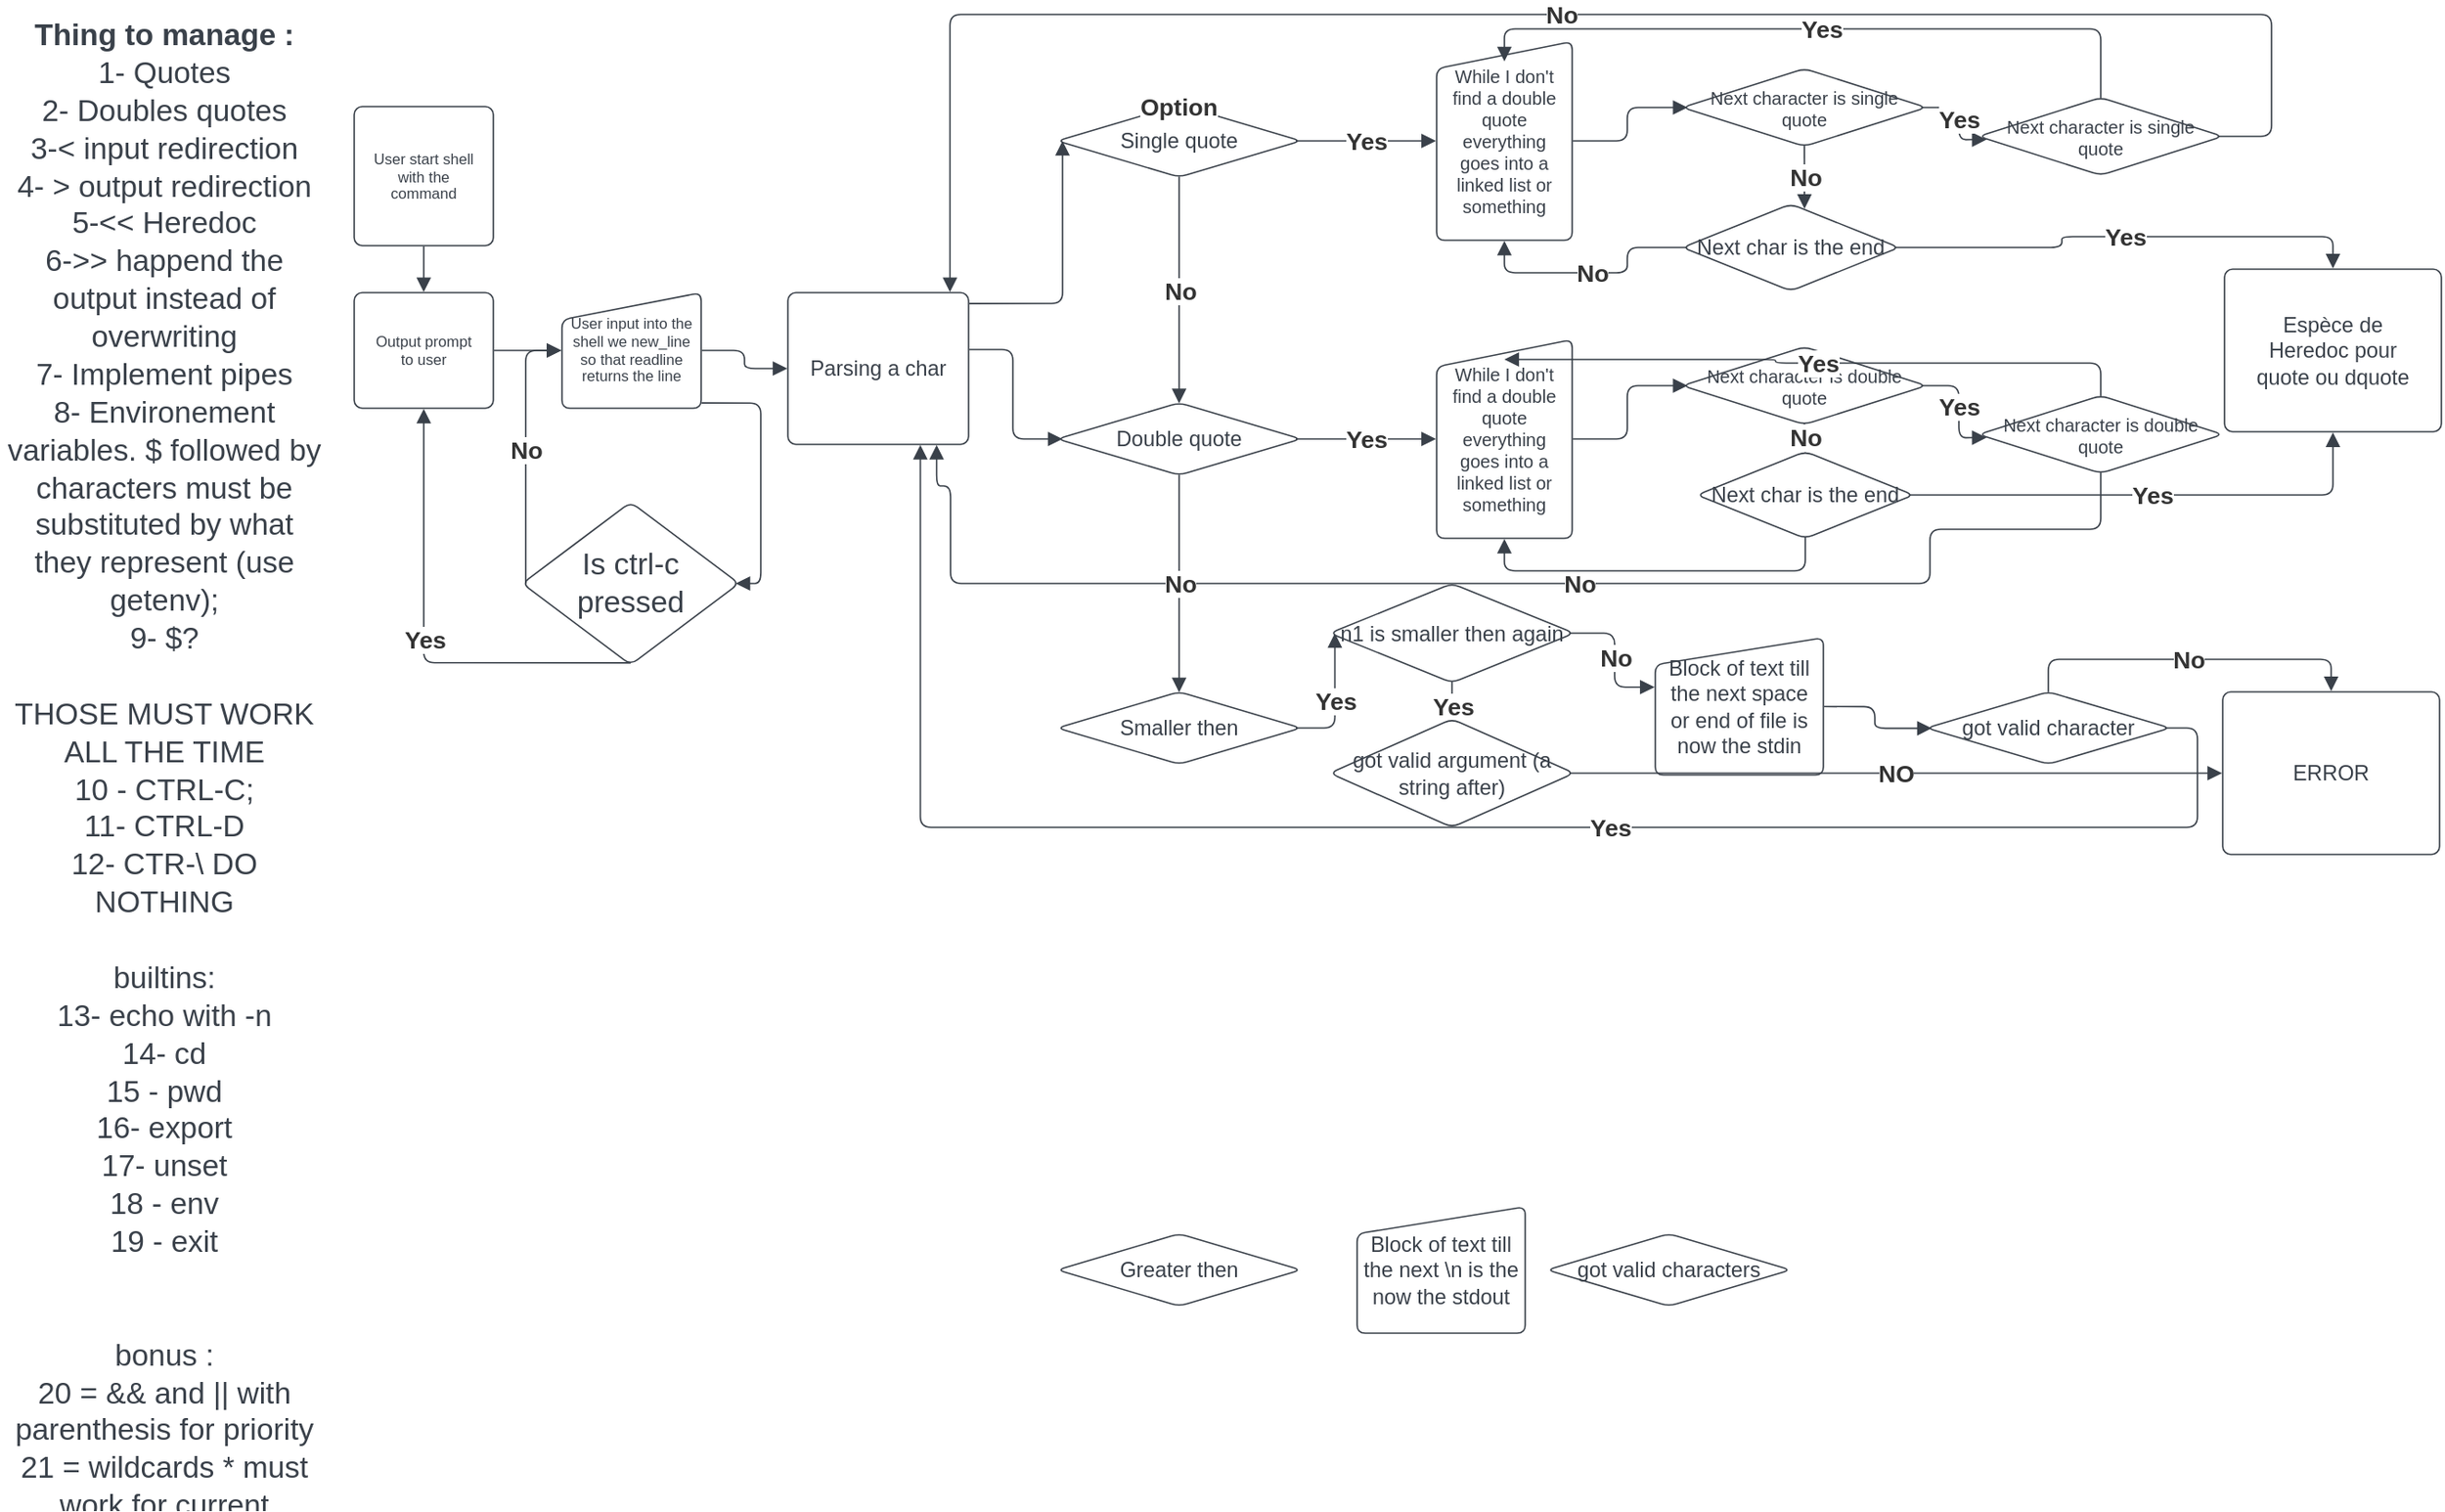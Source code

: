 <mxfile version="18.1.3" type="github"><diagram id="Ua-8kvKI0o5XU9wNdEue" name="Page-1"><mxGraphModel dx="946" dy="589" grid="1" gridSize="10" guides="1" tooltips="1" connect="1" arrows="1" fold="1" page="1" pageScale="1" pageWidth="827" pageHeight="1169" math="0" shadow="0"><root><mxCell id="0"/><mxCell id="1" parent="0"/><UserObject label="User start shell with the command" lucidchartObjectId="EoLkkH0aFP~e" id="6C3x26X7k4ogZ1nKxdER-1"><mxCell style="html=1;overflow=block;blockSpacing=1;whiteSpace=wrap;fontSize=8.3;fontColor=#3a414a;spacing=9;strokeColor=#3a414a;strokeOpacity=100;rounded=1;absoluteArcSize=1;arcSize=9;strokeWidth=0.8;" vertex="1" parent="1"><mxGeometry x="195" y="66" width="77" height="77" as="geometry"/></mxCell></UserObject><UserObject label="Output prompt to user" lucidchartObjectId="qpLkcYxG0nS7" id="6C3x26X7k4ogZ1nKxdER-2"><mxCell style="html=1;overflow=block;blockSpacing=1;whiteSpace=wrap;fontSize=8.3;fontColor=#3a414a;spacing=9;strokeColor=#3a414a;strokeOpacity=100;rounded=1;absoluteArcSize=1;arcSize=9;strokeWidth=0.8;" vertex="1" parent="1"><mxGeometry x="195" y="169" width="77" height="64" as="geometry"/></mxCell></UserObject><UserObject label="User input into the shell we new_line so that readline returns the line" lucidchartObjectId="RpLkG9I6R0Vy" id="6C3x26X7k4ogZ1nKxdER-3"><mxCell style="html=1;overflow=block;blockSpacing=1;whiteSpace=wrap;shape=manualInput;size=15;fontSize=8.3;fontColor=#3a414a;spacing=3.8;strokeColor=#3a414a;strokeOpacity=100;rounded=1;absoluteArcSize=1;arcSize=9;strokeWidth=0.8;" vertex="1" parent="1"><mxGeometry x="310" y="169" width="77" height="64" as="geometry"/></mxCell></UserObject><UserObject label="" lucidchartObjectId="_pLkXw3mvtES" id="6C3x26X7k4ogZ1nKxdER-4"><mxCell style="html=1;jettySize=18;whiteSpace=wrap;fontSize=13;strokeColor=#3a414a;strokeOpacity=100;strokeWidth=0.8;rounded=1;arcSize=12;edgeStyle=orthogonalEdgeStyle;startArrow=none;endArrow=block;endFill=1;exitX=0.5;exitY=1.005;exitPerimeter=0;entryX=0.5;entryY=-0.005;entryPerimeter=0;" edge="1" parent="1" source="6C3x26X7k4ogZ1nKxdER-1" target="6C3x26X7k4ogZ1nKxdER-2"><mxGeometry width="100" height="100" relative="1" as="geometry"><Array as="points"/></mxGeometry></mxCell></UserObject><UserObject label="" lucidchartObjectId="bqLkDUiTi6Hj" id="6C3x26X7k4ogZ1nKxdER-5"><mxCell style="html=1;jettySize=18;whiteSpace=wrap;fontSize=13;strokeColor=#3a414a;strokeOpacity=100;strokeWidth=0.8;rounded=1;arcSize=12;edgeStyle=orthogonalEdgeStyle;startArrow=none;endArrow=block;endFill=1;exitX=1.005;exitY=0.5;exitPerimeter=0;entryX=-0.005;entryY=0.5;entryPerimeter=0;" edge="1" parent="1" source="6C3x26X7k4ogZ1nKxdER-2" target="6C3x26X7k4ogZ1nKxdER-3"><mxGeometry width="100" height="100" relative="1" as="geometry"><Array as="points"/></mxGeometry></mxCell></UserObject><UserObject label="" lucidchartObjectId="EqLko~rWmYlm" id="6C3x26X7k4ogZ1nKxdER-6"><mxCell style="html=1;jettySize=18;whiteSpace=wrap;fontSize=13;strokeColor=#3a414a;strokeOpacity=100;strokeWidth=0.8;rounded=1;arcSize=12;edgeStyle=orthogonalEdgeStyle;startArrow=none;endArrow=block;endFill=1;exitX=1.005;exitY=0.5;exitPerimeter=0;entryX=-0.003;entryY=0.5;entryPerimeter=0;" edge="1" parent="1" source="6C3x26X7k4ogZ1nKxdER-3" target="6C3x26X7k4ogZ1nKxdER-8"><mxGeometry width="100" height="100" relative="1" as="geometry"><Array as="points"/></mxGeometry></mxCell></UserObject><UserObject label="&lt;div style=&quot;display: flex; justify-content: center; text-align: center; align-items: baseline; font-size: 0; line-height: 1.25;margin-top: -2px;&quot;&gt;&lt;span&gt;&lt;span style=&quot;font-size:16.7px;color:#3a414a;font-weight: bold;&quot;&gt;Thing to manage :&lt;/span&gt;&lt;span style=&quot;font-size:16.7px;color:#3a414a;&quot;&gt;&#10;1- Quotes&#10;2- Doubles quotes&#10;3-&amp;lt; input redirection&#10;4- &amp;gt; output redirection&#10;5-&amp;lt;&amp;lt; Heredoc&#10;6-&amp;gt;&amp;gt; happend the output instead of overwriting&#10;7- Implement pipes&#10;8- Environement variables. $ followed by characters must be substituted by what they represent (use getenv);&#10;9- $?&#10;&#10;THOSE MUST WORK ALL THE TIME&#10;10 - CTRL-C;&#10;11- CTRL-D&#10;12- CTR-\ DO NOTHING&#10;&#10;builtins:&#10;13- echo with -n&#10;14- cd&#10;15 - pwd&#10;16- export&#10;17- unset&#10;18 - env&#10;19 - exit&#10;&#10;&#10;bonus :&#10;20 = &amp;&amp; and || with parenthesis for priority&#10;21 = wildcards * must work for current directory&lt;/span&gt;&lt;/span&gt;&lt;/div&gt;" lucidchartObjectId="csLkHSUzEpqH" id="6C3x26X7k4ogZ1nKxdER-7"><mxCell style="html=1;overflow=block;blockSpacing=1;whiteSpace=wrap;fontSize=13;spacing=3.8;strokeOpacity=0;fillOpacity=0;rounded=1;absoluteArcSize=1;arcSize=9;fillColor=#ffffff;strokeWidth=0.8;" vertex="1" parent="1"><mxGeometry y="15" width="180" height="827" as="geometry"/></mxCell></UserObject><UserObject label="Parsing a char" lucidchartObjectId="mxMk3M48BbWU" id="6C3x26X7k4ogZ1nKxdER-8"><mxCell style="html=1;overflow=block;blockSpacing=1;whiteSpace=wrap;fontSize=11.7;fontColor=#3a414a;spacing=9;strokeColor=#3a414a;strokeOpacity=100;rounded=1;absoluteArcSize=1;arcSize=9;strokeWidth=0.8;" vertex="1" parent="1"><mxGeometry x="435" y="169" width="100" height="84" as="geometry"/></mxCell></UserObject><UserObject label="Single quote" lucidchartObjectId="NCMkgJLVwf-o" id="6C3x26X7k4ogZ1nKxdER-9"><mxCell style="html=1;overflow=block;blockSpacing=1;whiteSpace=wrap;rhombus;fontSize=11.7;fontColor=#3a414a;spacing=3.8;strokeColor=#3a414a;strokeOpacity=100;rounded=1;absoluteArcSize=1;arcSize=9;strokeWidth=0.8;" vertex="1" parent="1"><mxGeometry x="584" y="65" width="135" height="40" as="geometry"/></mxCell></UserObject><UserObject label="Next character is single quote" lucidchartObjectId="kEMkYC--Phe5" id="6C3x26X7k4ogZ1nKxdER-10"><mxCell style="html=1;overflow=block;blockSpacing=1;whiteSpace=wrap;rhombus;fontSize=10;fontColor=#3a414a;spacing=3.8;strokeColor=#3a414a;strokeOpacity=100;rounded=1;absoluteArcSize=1;arcSize=9;strokeWidth=0.8;" vertex="1" parent="1"><mxGeometry x="930" y="45" width="135" height="43" as="geometry"/></mxCell></UserObject><UserObject label="" lucidchartObjectId="DHMkJNGHHNJb" id="6C3x26X7k4ogZ1nKxdER-11"><mxCell style="html=1;jettySize=18;whiteSpace=wrap;fontSize=13;strokeColor=#3a414a;strokeOpacity=100;strokeWidth=0.8;rounded=1;arcSize=12;edgeStyle=orthogonalEdgeStyle;startArrow=none;endArrow=block;endFill=1;exitX=1.003;exitY=0.375;exitPerimeter=0;entryX=0.022;entryY=0.5;entryPerimeter=0;" edge="1" parent="1" source="6C3x26X7k4ogZ1nKxdER-8" target="6C3x26X7k4ogZ1nKxdER-24"><mxGeometry width="100" height="100" relative="1" as="geometry"><Array as="points"/></mxGeometry></mxCell></UserObject><UserObject label="" lucidchartObjectId="LHMkNrc_q_zA" id="6C3x26X7k4ogZ1nKxdER-12"><mxCell style="html=1;jettySize=18;whiteSpace=wrap;fontSize=13;strokeColor=#3a414a;strokeOpacity=100;strokeWidth=0.8;rounded=1;arcSize=12;edgeStyle=orthogonalEdgeStyle;startArrow=none;endArrow=block;endFill=1;exitX=1.003;exitY=0.072;exitPerimeter=0;entryX=0.022;entryY=0.5;entryPerimeter=0;" edge="1" parent="1" source="6C3x26X7k4ogZ1nKxdER-8" target="6C3x26X7k4ogZ1nKxdER-9"><mxGeometry width="100" height="100" relative="1" as="geometry"><Array as="points"/></mxGeometry></mxCell></UserObject><UserObject label="" lucidchartObjectId="tKMkA.~3lY8X" id="6C3x26X7k4ogZ1nKxdER-13"><mxCell style="html=1;jettySize=18;whiteSpace=wrap;fontSize=13;strokeColor=#3a414a;strokeOpacity=100;strokeWidth=0.8;rounded=1;arcSize=12;edgeStyle=orthogonalEdgeStyle;startArrow=none;endArrow=block;endFill=1;exitX=1.005;exitY=0.5;exitPerimeter=0;entryX=0.021;entryY=0.5;entryPerimeter=0;" edge="1" parent="1" source="6C3x26X7k4ogZ1nKxdER-16" target="6C3x26X7k4ogZ1nKxdER-10"><mxGeometry width="100" height="100" relative="1" as="geometry"><Array as="points"/></mxGeometry></mxCell></UserObject><UserObject label="" lucidchartObjectId="1LMk6-OPFEjp" id="6C3x26X7k4ogZ1nKxdER-14"><mxCell style="html=1;jettySize=18;whiteSpace=wrap;fontSize=13.3;fontColor=#333333;fontStyle=1;strokeColor=#3a414a;strokeOpacity=100;strokeWidth=0.8;rounded=1;arcSize=12;edgeStyle=orthogonalEdgeStyle;startArrow=none;endArrow=block;endFill=1;exitX=0.978;exitY=0.5;exitPerimeter=0;entryX=-0.005;entryY=0.5;entryPerimeter=0;" edge="1" parent="1" source="6C3x26X7k4ogZ1nKxdER-9" target="6C3x26X7k4ogZ1nKxdER-16"><mxGeometry width="100" height="100" relative="1" as="geometry"><Array as="points"/></mxGeometry></mxCell></UserObject><mxCell id="6C3x26X7k4ogZ1nKxdER-15" value="Yes" style="text;html=1;resizable=0;labelBackgroundColor=default;align=center;verticalAlign=middle;fontStyle=1;fontColor=#333333;fontSize=13.3;" vertex="1" parent="6C3x26X7k4ogZ1nKxdER-14"><mxGeometry relative="1" as="geometry"/></mxCell><UserObject label="While I don't find a double quote everything goes into a linked list or something" lucidchartObjectId="cMMkShETSsO~" id="6C3x26X7k4ogZ1nKxdER-16"><mxCell style="html=1;overflow=block;blockSpacing=1;whiteSpace=wrap;shape=manualInput;size=15;fontSize=10;fontColor=#3a414a;spacing=3.8;strokeColor=#3a414a;strokeOpacity=100;rounded=1;absoluteArcSize=1;arcSize=9;strokeWidth=0.8;" vertex="1" parent="1"><mxGeometry x="794" y="30" width="75" height="110" as="geometry"/></mxCell></UserObject><UserObject label="" lucidchartObjectId="wMMk8kChWe.u" id="6C3x26X7k4ogZ1nKxdER-17"><mxCell style="html=1;jettySize=18;whiteSpace=wrap;fontSize=13.3;fontColor=#333333;fontStyle=1;strokeColor=#3a414a;strokeOpacity=100;strokeWidth=0.8;rounded=1;arcSize=12;edgeStyle=orthogonalEdgeStyle;startArrow=none;endArrow=block;endFill=1;exitX=0.5;exitY=0.993;exitPerimeter=0;entryX=0.5;entryY=0.007;entryPerimeter=0;" edge="1" parent="1" source="6C3x26X7k4ogZ1nKxdER-9" target="6C3x26X7k4ogZ1nKxdER-24"><mxGeometry width="100" height="100" relative="1" as="geometry"><Array as="points"/></mxGeometry></mxCell></UserObject><mxCell id="6C3x26X7k4ogZ1nKxdER-18" value="No" style="text;html=1;resizable=0;labelBackgroundColor=default;align=center;verticalAlign=middle;fontStyle=1;fontColor=#333333;fontSize=13.3;" vertex="1" parent="6C3x26X7k4ogZ1nKxdER-17"><mxGeometry relative="1" as="geometry"/></mxCell><UserObject label="Next character is single quote" lucidchartObjectId="BYMkn5OvlTy~" id="6C3x26X7k4ogZ1nKxdER-19"><mxCell style="html=1;overflow=block;blockSpacing=1;whiteSpace=wrap;rhombus;fontSize=10;fontColor=#3a414a;spacing=3.8;strokeColor=#3a414a;strokeOpacity=100;rounded=1;absoluteArcSize=1;arcSize=9;strokeWidth=0.8;" vertex="1" parent="1"><mxGeometry x="1094" y="61" width="135" height="43" as="geometry"/></mxCell></UserObject><UserObject label="" lucidchartObjectId="KYMkjQTuBxtw" id="6C3x26X7k4ogZ1nKxdER-20"><mxCell style="html=1;jettySize=18;whiteSpace=wrap;fontSize=13.3;fontColor=#333333;fontStyle=1;strokeColor=#3a414a;strokeOpacity=100;strokeWidth=0.8;rounded=1;arcSize=12;edgeStyle=orthogonalEdgeStyle;startArrow=none;endArrow=block;endFill=1;exitX=0.979;exitY=0.5;exitPerimeter=0;entryX=0.032;entryY=0.541;entryPerimeter=0;" edge="1" parent="1" source="6C3x26X7k4ogZ1nKxdER-10" target="6C3x26X7k4ogZ1nKxdER-19"><mxGeometry width="100" height="100" relative="1" as="geometry"><Array as="points"/></mxGeometry></mxCell></UserObject><mxCell id="6C3x26X7k4ogZ1nKxdER-21" value="Yes" style="text;html=1;resizable=0;labelBackgroundColor=default;align=center;verticalAlign=middle;fontStyle=1;fontColor=#333333;fontSize=13.3;" vertex="1" parent="6C3x26X7k4ogZ1nKxdER-20"><mxGeometry relative="1" as="geometry"/></mxCell><UserObject label="" lucidchartObjectId="UZMk3UgEDXLc" id="6C3x26X7k4ogZ1nKxdER-22"><mxCell style="html=1;jettySize=18;whiteSpace=wrap;fontSize=13.3;fontColor=#333333;fontStyle=1;strokeColor=#3a414a;strokeOpacity=100;strokeWidth=0.8;rounded=1;arcSize=12;edgeStyle=orthogonalEdgeStyle;startArrow=none;endArrow=block;endFill=1;exitX=0.979;exitY=0.5;exitPerimeter=0;entryX=0.897;entryY=-0.004;entryPerimeter=0;" edge="1" parent="1" source="6C3x26X7k4ogZ1nKxdER-19" target="6C3x26X7k4ogZ1nKxdER-8"><mxGeometry width="100" height="100" relative="1" as="geometry"><Array as="points"><mxPoint x="1256" y="83"/><mxPoint x="1256" y="15"/><mxPoint x="525" y="15"/></Array></mxGeometry></mxCell></UserObject><mxCell id="6C3x26X7k4ogZ1nKxdER-23" value="No" style="text;html=1;resizable=0;labelBackgroundColor=default;align=center;verticalAlign=middle;fontStyle=1;fontColor=#333333;fontSize=13.3;" vertex="1" parent="6C3x26X7k4ogZ1nKxdER-22"><mxGeometry relative="1" as="geometry"/></mxCell><UserObject label="Double quote" lucidchartObjectId="2ZMk31Z5MrbM" id="6C3x26X7k4ogZ1nKxdER-24"><mxCell style="html=1;overflow=block;blockSpacing=1;whiteSpace=wrap;rhombus;fontSize=11.7;fontColor=#3a414a;spacing=3.8;strokeColor=#3a414a;strokeOpacity=100;rounded=1;absoluteArcSize=1;arcSize=9;strokeWidth=0.8;" vertex="1" parent="1"><mxGeometry x="584" y="230" width="135" height="40" as="geometry"/></mxCell></UserObject><UserObject label="Next character is double quote" lucidchartObjectId="2ZMkoyQmy9So" id="6C3x26X7k4ogZ1nKxdER-25"><mxCell style="html=1;overflow=block;blockSpacing=1;whiteSpace=wrap;rhombus;fontSize=10;fontColor=#3a414a;spacing=3.8;strokeColor=#3a414a;strokeOpacity=100;rounded=1;absoluteArcSize=1;arcSize=9;strokeWidth=0.8;" vertex="1" parent="1"><mxGeometry x="930" y="199" width="135" height="43" as="geometry"/></mxCell></UserObject><UserObject label="" lucidchartObjectId="2ZMkuVCm59Xl" id="6C3x26X7k4ogZ1nKxdER-26"><mxCell style="html=1;jettySize=18;whiteSpace=wrap;fontSize=13;strokeColor=#3a414a;strokeOpacity=100;strokeWidth=0.8;rounded=1;arcSize=12;edgeStyle=orthogonalEdgeStyle;startArrow=none;endArrow=block;endFill=1;exitX=1.005;exitY=0.5;exitPerimeter=0;entryX=0.021;entryY=0.5;entryPerimeter=0;" edge="1" parent="1" source="6C3x26X7k4ogZ1nKxdER-29" target="6C3x26X7k4ogZ1nKxdER-25"><mxGeometry width="100" height="100" relative="1" as="geometry"><Array as="points"/></mxGeometry></mxCell></UserObject><UserObject label="" lucidchartObjectId="2ZMkSswJZ_B_" id="6C3x26X7k4ogZ1nKxdER-27"><mxCell style="html=1;jettySize=18;whiteSpace=wrap;fontSize=13.3;fontColor=#333333;fontStyle=1;strokeColor=#3a414a;strokeOpacity=100;strokeWidth=0.8;rounded=1;arcSize=12;edgeStyle=orthogonalEdgeStyle;startArrow=none;endArrow=block;endFill=1;exitX=0.978;exitY=0.5;exitPerimeter=0;entryX=-0.005;entryY=0.5;entryPerimeter=0;" edge="1" parent="1" source="6C3x26X7k4ogZ1nKxdER-24" target="6C3x26X7k4ogZ1nKxdER-29"><mxGeometry width="100" height="100" relative="1" as="geometry"><Array as="points"/></mxGeometry></mxCell></UserObject><mxCell id="6C3x26X7k4ogZ1nKxdER-28" value="Yes" style="text;html=1;resizable=0;labelBackgroundColor=default;align=center;verticalAlign=middle;fontStyle=1;fontColor=#333333;fontSize=13.3;" vertex="1" parent="6C3x26X7k4ogZ1nKxdER-27"><mxGeometry relative="1" as="geometry"/></mxCell><UserObject label="While I don't find a double quote everything goes into a linked list or something" lucidchartObjectId="2ZMk6o9U2UE7" id="6C3x26X7k4ogZ1nKxdER-29"><mxCell style="html=1;overflow=block;blockSpacing=1;whiteSpace=wrap;shape=manualInput;size=15;fontSize=10;fontColor=#3a414a;spacing=3.8;strokeColor=#3a414a;strokeOpacity=100;rounded=1;absoluteArcSize=1;arcSize=9;strokeWidth=0.8;" vertex="1" parent="1"><mxGeometry x="794" y="195" width="75" height="110" as="geometry"/></mxCell></UserObject><UserObject label="Next character is double quote" lucidchartObjectId="2ZMkBUvcIYN3" id="6C3x26X7k4ogZ1nKxdER-30"><mxCell style="html=1;overflow=block;blockSpacing=1;whiteSpace=wrap;rhombus;fontSize=10;fontColor=#3a414a;spacing=3.8;strokeColor=#3a414a;strokeOpacity=100;rounded=1;absoluteArcSize=1;arcSize=9;strokeWidth=0.8;" vertex="1" parent="1"><mxGeometry x="1094" y="226" width="135" height="43" as="geometry"/></mxCell></UserObject><UserObject label="" lucidchartObjectId="2ZMk_t4DJ4O9" id="6C3x26X7k4ogZ1nKxdER-31"><mxCell style="html=1;jettySize=18;whiteSpace=wrap;fontSize=13.3;fontColor=#333333;fontStyle=1;strokeColor=#3a414a;strokeOpacity=100;strokeWidth=0.8;rounded=1;arcSize=12;edgeStyle=orthogonalEdgeStyle;startArrow=none;endArrow=block;endFill=1;exitX=0.5;exitY=0.992;exitPerimeter=0;entryX=0.823;entryY=1.004;entryPerimeter=0;" edge="1" parent="1" source="6C3x26X7k4ogZ1nKxdER-30" target="6C3x26X7k4ogZ1nKxdER-8"><mxGeometry width="100" height="100" relative="1" as="geometry"><Array as="points"><mxPoint x="1161" y="300"/><mxPoint x="1067" y="300"/><mxPoint x="1067" y="330"/><mxPoint x="525" y="330"/><mxPoint x="525" y="276"/><mxPoint x="517" y="276"/></Array></mxGeometry></mxCell></UserObject><mxCell id="6C3x26X7k4ogZ1nKxdER-32" value="No" style="text;html=1;resizable=0;labelBackgroundColor=default;align=center;verticalAlign=middle;fontStyle=1;fontColor=#333333;fontSize=13.3;" vertex="1" parent="6C3x26X7k4ogZ1nKxdER-31"><mxGeometry x="-0.105" relative="1" as="geometry"><mxPoint as="offset"/></mxGeometry></mxCell><UserObject label="" lucidchartObjectId="l1MkZ49A7-jT" id="6C3x26X7k4ogZ1nKxdER-33"><mxCell style="html=1;jettySize=18;whiteSpace=wrap;fontSize=13.3;fontColor=#333333;fontStyle=1;strokeColor=#3a414a;strokeOpacity=100;strokeWidth=0.8;rounded=1;arcSize=12;edgeStyle=orthogonalEdgeStyle;startArrow=none;endArrow=block;endFill=1;exitX=0.979;exitY=0.5;exitPerimeter=0;entryX=0.032;entryY=0.541;entryPerimeter=0;" edge="1" parent="1" source="6C3x26X7k4ogZ1nKxdER-25" target="6C3x26X7k4ogZ1nKxdER-30"><mxGeometry width="100" height="100" relative="1" as="geometry"><Array as="points"/></mxGeometry></mxCell></UserObject><mxCell id="6C3x26X7k4ogZ1nKxdER-34" value="Yes" style="text;html=1;resizable=0;labelBackgroundColor=default;align=center;verticalAlign=middle;fontStyle=1;fontColor=#333333;fontSize=13.3;" vertex="1" parent="6C3x26X7k4ogZ1nKxdER-33"><mxGeometry relative="1" as="geometry"/></mxCell><UserObject label="Is ctrl-c pressed" lucidchartObjectId="d5Mk_tVAWbX9" id="6C3x26X7k4ogZ1nKxdER-35"><mxCell style="html=1;overflow=block;blockSpacing=1;whiteSpace=wrap;rhombus;fontSize=16.7;fontColor=#3a414a;spacing=3.8;strokeColor=#3a414a;strokeOpacity=100;rounded=1;absoluteArcSize=1;arcSize=9;strokeWidth=0.8;" vertex="1" parent="1"><mxGeometry x="288" y="285" width="120" height="90" as="geometry"/></mxCell></UserObject><UserObject label="" lucidchartObjectId="C5Mk95TtMVkf" id="6C3x26X7k4ogZ1nKxdER-36"><mxCell style="html=1;jettySize=18;whiteSpace=wrap;fontSize=13.3;fontColor=#333333;fontStyle=1;strokeColor=#3a414a;strokeOpacity=100;strokeWidth=0.8;rounded=1;arcSize=12;edgeStyle=orthogonalEdgeStyle;startArrow=none;endArrow=block;endFill=1;exitX=0.016;exitY=0.5;exitPerimeter=0;entryX=-0.005;entryY=0.5;entryPerimeter=0;" edge="1" parent="1" source="6C3x26X7k4ogZ1nKxdER-35" target="6C3x26X7k4ogZ1nKxdER-3"><mxGeometry width="100" height="100" relative="1" as="geometry"><Array as="points"><mxPoint x="290" y="201"/></Array></mxGeometry></mxCell></UserObject><mxCell id="6C3x26X7k4ogZ1nKxdER-37" value="No" style="text;html=1;resizable=0;labelBackgroundColor=default;align=center;verticalAlign=middle;fontStyle=1;fontColor=#333333;fontSize=13.3;" vertex="1" parent="6C3x26X7k4ogZ1nKxdER-36"><mxGeometry relative="1" as="geometry"><mxPoint as="offset"/></mxGeometry></mxCell><UserObject label="" lucidchartObjectId="W5Mkp01r2YbF" id="6C3x26X7k4ogZ1nKxdER-38"><mxCell style="html=1;jettySize=18;whiteSpace=wrap;fontSize=13;strokeColor=#3a414a;strokeOpacity=100;strokeWidth=0.8;rounded=1;arcSize=12;edgeStyle=orthogonalEdgeStyle;startArrow=none;endArrow=block;endFill=1;exitX=1.002;exitY=0.954;exitPerimeter=0;entryX=0.984;entryY=0.5;entryPerimeter=0;" edge="1" parent="1" source="6C3x26X7k4ogZ1nKxdER-3" target="6C3x26X7k4ogZ1nKxdER-35"><mxGeometry width="100" height="100" relative="1" as="geometry"><Array as="points"><mxPoint x="420" y="230"/><mxPoint x="420" y="330"/></Array></mxGeometry></mxCell></UserObject><UserObject label="" lucidchartObjectId="55MkbWRrKWN8" id="6C3x26X7k4ogZ1nKxdER-39"><mxCell style="html=1;jettySize=18;whiteSpace=wrap;fontSize=13.3;fontColor=#333333;fontStyle=1;strokeColor=#3a414a;strokeOpacity=100;strokeWidth=0.8;rounded=1;arcSize=12;edgeStyle=orthogonalEdgeStyle;startArrow=none;endArrow=block;endFill=1;exitX=0.5;exitY=0.988;exitPerimeter=0;entryX=0.5;entryY=1.005;entryPerimeter=0;" edge="1" parent="1" source="6C3x26X7k4ogZ1nKxdER-35" target="6C3x26X7k4ogZ1nKxdER-2"><mxGeometry width="100" height="100" relative="1" as="geometry"><Array as="points"/></mxGeometry></mxCell></UserObject><mxCell id="6C3x26X7k4ogZ1nKxdER-40" value="Yes" style="text;html=1;resizable=0;labelBackgroundColor=default;align=center;verticalAlign=middle;fontStyle=1;fontColor=#333333;fontSize=13.3;" vertex="1" parent="6C3x26X7k4ogZ1nKxdER-39"><mxGeometry relative="1" as="geometry"/></mxCell><UserObject label="Smaller then" lucidchartObjectId="u~MkNUg4O0cm" id="6C3x26X7k4ogZ1nKxdER-41"><mxCell style="html=1;overflow=block;blockSpacing=1;whiteSpace=wrap;rhombus;fontSize=11.7;fontColor=#3a414a;spacing=3.8;strokeColor=#3a414a;strokeOpacity=100;rounded=1;absoluteArcSize=1;arcSize=9;strokeWidth=0.8;" vertex="1" parent="1"><mxGeometry x="584" y="390" width="135" height="40" as="geometry"/></mxCell></UserObject><UserObject label="" lucidchartObjectId="K~Mks7QkEejR" id="6C3x26X7k4ogZ1nKxdER-42"><mxCell style="html=1;jettySize=18;whiteSpace=wrap;fontSize=13.3;fontColor=#333333;fontStyle=1;strokeColor=#3a414a;strokeOpacity=100;strokeWidth=0.8;rounded=1;arcSize=12;edgeStyle=orthogonalEdgeStyle;startArrow=none;endArrow=block;endFill=1;exitX=0.5;exitY=0.993;exitPerimeter=0;entryX=0.5;entryY=0.007;entryPerimeter=0;" edge="1" parent="1" source="6C3x26X7k4ogZ1nKxdER-24" target="6C3x26X7k4ogZ1nKxdER-41"><mxGeometry width="100" height="100" relative="1" as="geometry"><Array as="points"/></mxGeometry></mxCell></UserObject><mxCell id="6C3x26X7k4ogZ1nKxdER-43" value="No" style="text;html=1;resizable=0;labelBackgroundColor=default;align=center;verticalAlign=middle;fontStyle=1;fontColor=#333333;fontSize=13.3;" vertex="1" parent="6C3x26X7k4ogZ1nKxdER-42"><mxGeometry relative="1" as="geometry"/></mxCell><UserObject label="" lucidchartObjectId="yhNk0UW26KPJ" id="6C3x26X7k4ogZ1nKxdER-44"><mxCell style="html=1;jettySize=18;whiteSpace=wrap;fontSize=13;strokeColor=#3a414a;strokeOpacity=100;strokeWidth=0.8;rounded=1;arcSize=12;edgeStyle=orthogonalEdgeStyle;startArrow=none;endArrow=block;endFill=1;exitX=0.5;exitY=0.99;exitPerimeter=0;entryX=0.5;entryY=1.003;entryPerimeter=0;" edge="1" parent="1" source="6C3x26X7k4ogZ1nKxdER-54" target="6C3x26X7k4ogZ1nKxdER-29"><mxGeometry width="100" height="100" relative="1" as="geometry"><Array as="points"><mxPoint x="998" y="323"/><mxPoint x="831" y="323"/></Array></mxGeometry></mxCell></UserObject><UserObject label="" lucidchartObjectId="hbNk._Rh.1wm" id="6C3x26X7k4ogZ1nKxdER-45"><mxCell style="html=1;jettySize=18;whiteSpace=wrap;fontSize=13.3;fontColor=#333333;fontStyle=1;strokeColor=#3a414a;strokeOpacity=100;strokeWidth=0.8;rounded=1;arcSize=12;edgeStyle=orthogonalEdgeStyle;startArrow=none;endArrow=block;endFill=1;exitX=0.5;exitY=0.992;exitPerimeter=0;entryX=0.5;entryY=0.01;entryPerimeter=0;" edge="1" parent="1" source="6C3x26X7k4ogZ1nKxdER-25" target="6C3x26X7k4ogZ1nKxdER-54"><mxGeometry width="100" height="100" relative="1" as="geometry"><Array as="points"/></mxGeometry></mxCell></UserObject><mxCell id="6C3x26X7k4ogZ1nKxdER-46" value="No" style="text;html=1;resizable=0;labelBackgroundColor=default;align=center;verticalAlign=middle;fontStyle=1;fontColor=#333333;fontSize=13.3;" vertex="1" parent="6C3x26X7k4ogZ1nKxdER-45"><mxGeometry relative="1" as="geometry"/></mxCell><UserObject label="Next char is the end" lucidchartObjectId="HgNkjee_A4t6" id="6C3x26X7k4ogZ1nKxdER-47"><mxCell style="html=1;overflow=block;blockSpacing=1;whiteSpace=wrap;rhombus;fontSize=11.7;fontColor=#3a414a;spacing=3.8;strokeColor=#3a414a;strokeOpacity=100;rounded=1;absoluteArcSize=1;arcSize=9;strokeWidth=0.8;" vertex="1" parent="1"><mxGeometry x="930" y="120" width="120" height="48" as="geometry"/></mxCell></UserObject><UserObject label="" lucidchartObjectId="khNkMdgbpVFd" id="6C3x26X7k4ogZ1nKxdER-48"><mxCell style="html=1;jettySize=18;whiteSpace=wrap;fontSize=13.3;fontColor=#333333;fontStyle=1;strokeColor=#3a414a;strokeOpacity=100;strokeWidth=0.8;rounded=1;arcSize=12;edgeStyle=orthogonalEdgeStyle;startArrow=none;endArrow=block;endFill=1;exitX=0.978;exitY=0.5;exitPerimeter=0;entryX=0.5;entryY=-0.004;entryPerimeter=0;" edge="1" parent="1" source="6C3x26X7k4ogZ1nKxdER-47" target="6C3x26X7k4ogZ1nKxdER-57"><mxGeometry width="100" height="100" relative="1" as="geometry"><Array as="points"/></mxGeometry></mxCell></UserObject><mxCell id="6C3x26X7k4ogZ1nKxdER-49" value="Yes" style="text;html=1;resizable=0;labelBackgroundColor=default;align=center;verticalAlign=middle;fontStyle=1;fontColor=#333333;fontSize=13.3;" vertex="1" parent="6C3x26X7k4ogZ1nKxdER-48"><mxGeometry relative="1" as="geometry"/></mxCell><UserObject label="" lucidchartObjectId="mhNk5pJn4jc8" id="6C3x26X7k4ogZ1nKxdER-50"><mxCell style="html=1;jettySize=18;whiteSpace=wrap;fontSize=13.3;fontColor=#333333;fontStyle=1;strokeColor=#3a414a;strokeOpacity=100;strokeWidth=0.8;rounded=1;arcSize=12;edgeStyle=orthogonalEdgeStyle;startArrow=none;endArrow=block;endFill=1;exitX=0.022;exitY=0.5;exitPerimeter=0;entryX=0.5;entryY=1.003;entryPerimeter=0;" edge="1" parent="1" source="6C3x26X7k4ogZ1nKxdER-47" target="6C3x26X7k4ogZ1nKxdER-16"><mxGeometry width="100" height="100" relative="1" as="geometry"><Array as="points"/></mxGeometry></mxCell></UserObject><mxCell id="6C3x26X7k4ogZ1nKxdER-51" value="No" style="text;html=1;resizable=0;labelBackgroundColor=default;align=center;verticalAlign=middle;fontStyle=1;fontColor=#333333;fontSize=13.3;" vertex="1" parent="6C3x26X7k4ogZ1nKxdER-50"><mxGeometry relative="1" as="geometry"/></mxCell><UserObject label="" lucidchartObjectId="rhNkv7rOE_ST" id="6C3x26X7k4ogZ1nKxdER-52"><mxCell style="html=1;jettySize=18;whiteSpace=wrap;fontSize=13.3;fontColor=#333333;fontStyle=1;strokeColor=#3a414a;strokeOpacity=100;strokeWidth=0.8;rounded=1;arcSize=12;edgeStyle=orthogonalEdgeStyle;startArrow=none;endArrow=block;endFill=1;exitX=0.5;exitY=0.992;exitPerimeter=0;entryX=0.563;entryY=0.055;entryPerimeter=0;" edge="1" parent="1" source="6C3x26X7k4ogZ1nKxdER-10" target="6C3x26X7k4ogZ1nKxdER-47"><mxGeometry width="100" height="100" relative="1" as="geometry"><Array as="points"/></mxGeometry></mxCell></UserObject><mxCell id="6C3x26X7k4ogZ1nKxdER-53" value="No" style="text;html=1;resizable=0;labelBackgroundColor=default;align=center;verticalAlign=middle;fontStyle=1;fontColor=#333333;fontSize=13.3;" vertex="1" parent="6C3x26X7k4ogZ1nKxdER-52"><mxGeometry relative="1" as="geometry"/></mxCell><UserObject label="Next char is the end" lucidchartObjectId="whNkyzWs~-IL" id="6C3x26X7k4ogZ1nKxdER-54"><mxCell style="html=1;overflow=block;blockSpacing=1;whiteSpace=wrap;rhombus;fontSize=11.7;fontColor=#3a414a;spacing=3.8;strokeColor=#3a414a;strokeOpacity=100;rounded=1;absoluteArcSize=1;arcSize=9;strokeWidth=0.8;" vertex="1" parent="1"><mxGeometry x="938" y="257" width="120" height="48" as="geometry"/></mxCell></UserObject><UserObject label="" lucidchartObjectId="IhNk4Sp2JTGb" id="6C3x26X7k4ogZ1nKxdER-55"><mxCell style="html=1;jettySize=18;whiteSpace=wrap;fontSize=13.3;fontColor=#333333;fontStyle=1;strokeColor=#3a414a;strokeOpacity=100;strokeWidth=0.8;rounded=1;arcSize=12;edgeStyle=orthogonalEdgeStyle;startArrow=none;endArrow=block;endFill=1;exitX=0.978;exitY=0.5;exitPerimeter=0;entryX=0.5;entryY=1.004;entryPerimeter=0;" edge="1" parent="1" source="6C3x26X7k4ogZ1nKxdER-54" target="6C3x26X7k4ogZ1nKxdER-57"><mxGeometry width="100" height="100" relative="1" as="geometry"><Array as="points"/></mxGeometry></mxCell></UserObject><mxCell id="6C3x26X7k4ogZ1nKxdER-56" value="Yes" style="text;html=1;resizable=0;labelBackgroundColor=default;align=center;verticalAlign=middle;fontStyle=1;fontColor=#333333;fontSize=13.3;" vertex="1" parent="6C3x26X7k4ogZ1nKxdER-55"><mxGeometry relative="1" as="geometry"/></mxCell><UserObject label="Espèce de Heredoc pour quote ou dquote" lucidchartObjectId="4hNkBtxR_Ub." id="6C3x26X7k4ogZ1nKxdER-57"><mxCell style="html=1;overflow=block;blockSpacing=1;whiteSpace=wrap;fontSize=11.7;fontColor=#3a414a;spacing=9;strokeColor=#3a414a;strokeOpacity=100;rounded=1;absoluteArcSize=1;arcSize=9;strokeWidth=0.8;" vertex="1" parent="1"><mxGeometry x="1230" y="156" width="120" height="90" as="geometry"/></mxCell></UserObject><UserObject label="Block of text till the next space or end of file is now the stdin" lucidchartObjectId=".INkvPi5lvq5" id="6C3x26X7k4ogZ1nKxdER-58"><mxCell style="html=1;overflow=block;blockSpacing=1;whiteSpace=wrap;shape=manualInput;size=15;fontSize=11.7;fontColor=#3a414a;spacing=3.8;strokeColor=#3a414a;strokeOpacity=100;rounded=1;absoluteArcSize=1;arcSize=9;strokeWidth=0.8;" vertex="1" parent="1"><mxGeometry x="915" y="360" width="93" height="76" as="geometry"/></mxCell></UserObject><UserObject label="got valid character" lucidchartObjectId="sKNkXzaRZRrE" id="6C3x26X7k4ogZ1nKxdER-59"><mxCell style="html=1;overflow=block;blockSpacing=1;whiteSpace=wrap;rhombus;fontSize=11.7;fontColor=#3a414a;spacing=3.8;strokeColor=#3a414a;strokeOpacity=100;rounded=1;absoluteArcSize=1;arcSize=9;strokeWidth=0.8;" vertex="1" parent="1"><mxGeometry x="1065" y="390" width="135" height="40" as="geometry"/></mxCell></UserObject><UserObject label="" lucidchartObjectId="iLNkO5.qTCj_" id="6C3x26X7k4ogZ1nKxdER-60"><mxCell style="html=1;jettySize=18;whiteSpace=wrap;fontSize=13.3;fontColor=#333333;fontStyle=1;strokeColor=#3a414a;strokeOpacity=100;strokeWidth=0.8;rounded=1;arcSize=12;edgeStyle=orthogonalEdgeStyle;startArrow=none;endArrow=block;endFill=1;exitX=0.5;exitY=0.007;exitPerimeter=0;" edge="1" parent="1" source="6C3x26X7k4ogZ1nKxdER-9"><mxGeometry width="100" height="100" relative="1" as="geometry"><Array as="points"/><mxPoint x="651" y="65" as="targetPoint"/></mxGeometry></mxCell></UserObject><mxCell id="6C3x26X7k4ogZ1nKxdER-61" value="Option" style="text;html=1;resizable=0;labelBackgroundColor=default;align=center;verticalAlign=middle;fontStyle=1;fontColor=#333333;fontSize=13.3;" vertex="1" parent="6C3x26X7k4ogZ1nKxdER-60"><mxGeometry relative="1" as="geometry"/></mxCell><UserObject label="" lucidchartObjectId="wLNk0sY4uPxz" id="6C3x26X7k4ogZ1nKxdER-62"><mxCell style="html=1;jettySize=18;whiteSpace=wrap;fontSize=13.3;fontColor=#333333;fontStyle=1;strokeColor=#3a414a;strokeOpacity=100;strokeWidth=0.8;rounded=1;arcSize=12;edgeStyle=orthogonalEdgeStyle;startArrow=none;endArrow=block;endFill=1;exitX=0.5;exitY=0.008;exitPerimeter=0;entryX=0.5;entryY=0.1;entryPerimeter=0;" edge="1" parent="1" source="6C3x26X7k4ogZ1nKxdER-19" target="6C3x26X7k4ogZ1nKxdER-16"><mxGeometry width="100" height="100" relative="1" as="geometry"><Array as="points"><mxPoint x="1161" y="23"/><mxPoint x="831" y="23"/></Array></mxGeometry></mxCell></UserObject><mxCell id="6C3x26X7k4ogZ1nKxdER-63" value="Yes" style="text;html=1;resizable=0;labelBackgroundColor=default;align=center;verticalAlign=middle;fontStyle=1;fontColor=#333333;fontSize=13.3;" vertex="1" parent="6C3x26X7k4ogZ1nKxdER-62"><mxGeometry relative="1" as="geometry"/></mxCell><UserObject label="" lucidchartObjectId="3LNkoQUq_ztP" id="6C3x26X7k4ogZ1nKxdER-64"><mxCell style="html=1;jettySize=18;whiteSpace=wrap;fontSize=13.3;fontColor=#333333;fontStyle=1;strokeColor=#3a414a;strokeOpacity=100;strokeWidth=0.8;rounded=1;arcSize=12;edgeStyle=orthogonalEdgeStyle;startArrow=none;endArrow=block;endFill=1;exitX=0.5;exitY=0.008;exitPerimeter=0;entryX=0.5;entryY=0.1;entryPerimeter=0;" edge="1" parent="1" source="6C3x26X7k4ogZ1nKxdER-30" target="6C3x26X7k4ogZ1nKxdER-29"><mxGeometry width="100" height="100" relative="1" as="geometry"><Array as="points"/></mxGeometry></mxCell></UserObject><mxCell id="6C3x26X7k4ogZ1nKxdER-65" value="Yes" style="text;html=1;resizable=0;labelBackgroundColor=default;align=center;verticalAlign=middle;fontStyle=1;fontColor=#333333;fontSize=13.3;" vertex="1" parent="6C3x26X7k4ogZ1nKxdER-64"><mxGeometry relative="1" as="geometry"/></mxCell><UserObject label="Greater then" lucidchartObjectId="KMNkGacAzlRZ" id="6C3x26X7k4ogZ1nKxdER-66"><mxCell style="html=1;overflow=block;blockSpacing=1;whiteSpace=wrap;rhombus;fontSize=11.7;fontColor=#3a414a;spacing=3.8;strokeColor=#3a414a;strokeOpacity=100;rounded=1;absoluteArcSize=1;arcSize=9;strokeWidth=0.8;" vertex="1" parent="1"><mxGeometry x="584" y="690" width="135" height="40" as="geometry"/></mxCell></UserObject><UserObject label="Block of text till the next \n is the now the stdout" lucidchartObjectId="KMNkNZZxN6FK" id="6C3x26X7k4ogZ1nKxdER-67"><mxCell style="html=1;overflow=block;blockSpacing=1;whiteSpace=wrap;shape=manualInput;size=15;fontSize=11.7;fontColor=#3a414a;spacing=3.8;strokeColor=#3a414a;strokeOpacity=100;rounded=1;absoluteArcSize=1;arcSize=9;strokeWidth=0.8;" vertex="1" parent="1"><mxGeometry x="750" y="675" width="93" height="70" as="geometry"/></mxCell></UserObject><UserObject label="got valid characters" lucidchartObjectId="KMNkdALdwamF" id="6C3x26X7k4ogZ1nKxdER-68"><mxCell style="html=1;overflow=block;blockSpacing=1;whiteSpace=wrap;rhombus;fontSize=11.7;fontColor=#3a414a;spacing=3.8;strokeColor=#3a414a;strokeOpacity=100;rounded=1;absoluteArcSize=1;arcSize=9;strokeWidth=0.8;" vertex="1" parent="1"><mxGeometry x="855" y="690" width="135" height="40" as="geometry"/></mxCell></UserObject><UserObject label="" lucidchartObjectId="GRNk8DdXWphJ" id="6C3x26X7k4ogZ1nKxdER-69"><mxCell style="html=1;jettySize=18;whiteSpace=wrap;fontSize=13.3;fontColor=#333333;fontStyle=1;strokeColor=#3a414a;strokeOpacity=100;strokeWidth=0.8;rounded=1;arcSize=12;edgeStyle=orthogonalEdgeStyle;startArrow=none;endArrow=block;endFill=1;exitX=0.978;exitY=0.5;exitPerimeter=0;entryX=0.02;entryY=0.5;entryPerimeter=0;" edge="1" parent="1" source="6C3x26X7k4ogZ1nKxdER-41" target="6C3x26X7k4ogZ1nKxdER-77"><mxGeometry width="100" height="100" relative="1" as="geometry"><Array as="points"/></mxGeometry></mxCell></UserObject><mxCell id="6C3x26X7k4ogZ1nKxdER-70" value="Yes" style="text;html=1;resizable=0;labelBackgroundColor=default;align=center;verticalAlign=middle;fontStyle=1;fontColor=#333333;fontSize=13.3;" vertex="1" parent="6C3x26X7k4ogZ1nKxdER-69"><mxGeometry relative="1" as="geometry"/></mxCell><UserObject label="" lucidchartObjectId="IRNkB8YlBtPw" id="6C3x26X7k4ogZ1nKxdER-71"><mxCell style="html=1;jettySize=18;whiteSpace=wrap;fontSize=13;strokeColor=#3a414a;strokeOpacity=100;strokeWidth=0.8;rounded=1;arcSize=12;edgeStyle=orthogonalEdgeStyle;startArrow=none;endArrow=block;endFill=1;exitX=1.004;exitY=0.502;exitPerimeter=0;entryX=0.022;entryY=0.504;entryPerimeter=0;" edge="1" parent="1" source="6C3x26X7k4ogZ1nKxdER-58" target="6C3x26X7k4ogZ1nKxdER-59"><mxGeometry width="100" height="100" relative="1" as="geometry"><Array as="points"/></mxGeometry></mxCell></UserObject><UserObject label="" lucidchartObjectId="MRNkhbLAV4-b" id="6C3x26X7k4ogZ1nKxdER-72"><mxCell style="html=1;jettySize=18;whiteSpace=wrap;fontSize=13.3;fontColor=#333333;fontStyle=1;strokeColor=#3a414a;strokeOpacity=100;strokeWidth=0.8;rounded=1;arcSize=12;edgeStyle=orthogonalEdgeStyle;startArrow=none;endArrow=block;endFill=1;exitX=0.978;exitY=0.5;exitPerimeter=0;entryX=0.733;entryY=1.004;entryPerimeter=0;" edge="1" parent="1" source="6C3x26X7k4ogZ1nKxdER-59" target="6C3x26X7k4ogZ1nKxdER-8"><mxGeometry width="100" height="100" relative="1" as="geometry"><Array as="points"><mxPoint x="1215" y="410"/><mxPoint x="1215" y="465"/><mxPoint x="509" y="465"/></Array></mxGeometry></mxCell></UserObject><mxCell id="6C3x26X7k4ogZ1nKxdER-73" value="Yes" style="text;html=1;resizable=0;labelBackgroundColor=default;align=center;verticalAlign=middle;fontStyle=1;fontColor=#333333;fontSize=13.3;" vertex="1" parent="6C3x26X7k4ogZ1nKxdER-72"><mxGeometry x="-0.197" relative="1" as="geometry"/></mxCell><UserObject label="" lucidchartObjectId="NSNklqh26hyS" id="6C3x26X7k4ogZ1nKxdER-74"><mxCell style="html=1;jettySize=18;whiteSpace=wrap;fontSize=13.3;fontColor=#333333;fontStyle=1;strokeColor=#3a414a;strokeOpacity=100;strokeWidth=0.8;rounded=1;arcSize=12;edgeStyle=orthogonalEdgeStyle;startArrow=none;endArrow=block;endFill=1;exitX=0.5;exitY=0.007;exitPerimeter=0;entryX=0.5;entryY=-0.004;entryPerimeter=0;" edge="1" parent="1" source="6C3x26X7k4ogZ1nKxdER-59" target="6C3x26X7k4ogZ1nKxdER-76"><mxGeometry width="100" height="100" relative="1" as="geometry"><Array as="points"/></mxGeometry></mxCell></UserObject><mxCell id="6C3x26X7k4ogZ1nKxdER-75" value="No" style="text;html=1;resizable=0;labelBackgroundColor=default;align=center;verticalAlign=middle;fontStyle=1;fontColor=#333333;fontSize=13.3;" vertex="1" parent="6C3x26X7k4ogZ1nKxdER-74"><mxGeometry relative="1" as="geometry"/></mxCell><UserObject label="ERROR" lucidchartObjectId="SSNkl2PGvy1v" id="6C3x26X7k4ogZ1nKxdER-76"><mxCell style="html=1;overflow=block;blockSpacing=1;whiteSpace=wrap;fontSize=11.7;fontColor=#3a414a;spacing=9;strokeColor=#3a414a;strokeOpacity=100;rounded=1;absoluteArcSize=1;arcSize=9;strokeWidth=0.8;" vertex="1" parent="1"><mxGeometry x="1229" y="390" width="120" height="90" as="geometry"/></mxCell></UserObject><UserObject label="n1 is smaller then again" lucidchartObjectId="CTNkYbDedFjg" id="6C3x26X7k4ogZ1nKxdER-77"><mxCell style="html=1;overflow=block;blockSpacing=1;whiteSpace=wrap;rhombus;fontSize=11.7;fontColor=#3a414a;spacing=3.8;strokeColor=#3a414a;strokeOpacity=100;rounded=1;absoluteArcSize=1;arcSize=9;strokeWidth=0.8;" vertex="1" parent="1"><mxGeometry x="735" y="330" width="135" height="55" as="geometry"/></mxCell></UserObject><UserObject label="" lucidchartObjectId="eUNkJTe7KF_y" id="6C3x26X7k4ogZ1nKxdER-78"><mxCell style="html=1;jettySize=18;whiteSpace=wrap;fontSize=13.3;fontColor=#333333;fontStyle=1;strokeColor=#3a414a;strokeOpacity=100;strokeWidth=0.8;rounded=1;arcSize=12;edgeStyle=orthogonalEdgeStyle;startArrow=none;endArrow=block;endFill=1;exitX=0.5;exitY=0.991;exitPerimeter=0;entryX=0.5;entryY=0.01;entryPerimeter=0;" edge="1" parent="1" source="6C3x26X7k4ogZ1nKxdER-77" target="6C3x26X7k4ogZ1nKxdER-82"><mxGeometry width="100" height="100" relative="1" as="geometry"><Array as="points"/></mxGeometry></mxCell></UserObject><mxCell id="6C3x26X7k4ogZ1nKxdER-79" value="Yes" style="text;html=1;resizable=0;labelBackgroundColor=default;align=center;verticalAlign=middle;fontStyle=1;fontColor=#333333;fontSize=13.3;" vertex="1" parent="6C3x26X7k4ogZ1nKxdER-78"><mxGeometry x="0.281" relative="1" as="geometry"/></mxCell><UserObject label="" lucidchartObjectId="VUNkq0XeBs~c" id="6C3x26X7k4ogZ1nKxdER-80"><mxCell style="html=1;jettySize=18;whiteSpace=wrap;fontSize=13.3;fontColor=#333333;fontStyle=1;strokeColor=#3a414a;strokeOpacity=100;strokeWidth=0.8;rounded=1;arcSize=12;edgeStyle=orthogonalEdgeStyle;startArrow=none;endArrow=block;endFill=1;exitX=0.98;exitY=0.5;exitPerimeter=0;entryX=-0.004;entryY=0.36;entryPerimeter=0;" edge="1" parent="1" source="6C3x26X7k4ogZ1nKxdER-77" target="6C3x26X7k4ogZ1nKxdER-58"><mxGeometry width="100" height="100" relative="1" as="geometry"><Array as="points"/></mxGeometry></mxCell></UserObject><mxCell id="6C3x26X7k4ogZ1nKxdER-81" value="No" style="text;html=1;resizable=0;labelBackgroundColor=default;align=center;verticalAlign=middle;fontStyle=1;fontColor=#333333;fontSize=13.3;" vertex="1" parent="6C3x26X7k4ogZ1nKxdER-80"><mxGeometry relative="1" as="geometry"/></mxCell><UserObject label="got valid argument (a string after)" lucidchartObjectId="3WNkKIocFo-a" id="6C3x26X7k4ogZ1nKxdER-82"><mxCell style="html=1;overflow=block;blockSpacing=1;whiteSpace=wrap;rhombus;fontSize=11.7;fontColor=#3a414a;spacing=3.8;strokeColor=#3a414a;strokeOpacity=100;rounded=1;absoluteArcSize=1;arcSize=9;strokeWidth=0.8;" vertex="1" parent="1"><mxGeometry x="735" y="405" width="135" height="60" as="geometry"/></mxCell></UserObject><UserObject label="" lucidchartObjectId="uYNk4wBUPELK" id="6C3x26X7k4ogZ1nKxdER-83"><mxCell style="html=1;jettySize=18;whiteSpace=wrap;fontSize=13.3;fontColor=#333333;fontStyle=1;strokeColor=#3a414a;strokeOpacity=100;strokeWidth=0.8;rounded=1;arcSize=12;edgeStyle=orthogonalEdgeStyle;startArrow=none;endArrow=block;endFill=1;exitX=0.981;exitY=0.5;exitPerimeter=0;entryX=-0.003;entryY=0.5;entryPerimeter=0;" edge="1" parent="1" source="6C3x26X7k4ogZ1nKxdER-82" target="6C3x26X7k4ogZ1nKxdER-76"><mxGeometry width="100" height="100" relative="1" as="geometry"><Array as="points"/></mxGeometry></mxCell></UserObject><mxCell id="6C3x26X7k4ogZ1nKxdER-84" value="NO" style="text;html=1;resizable=0;labelBackgroundColor=default;align=center;verticalAlign=middle;fontStyle=1;fontColor=#333333;fontSize=13.3;" vertex="1" parent="6C3x26X7k4ogZ1nKxdER-83"><mxGeometry relative="1" as="geometry"/></mxCell></root></mxGraphModel></diagram></mxfile>
